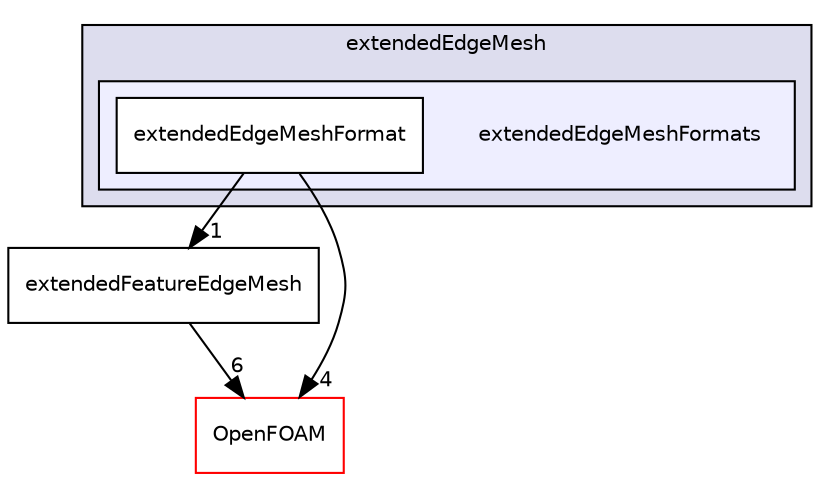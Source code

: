 digraph "src/meshTools/edgeMesh/extendedEdgeMesh/extendedEdgeMeshFormats" {
  bgcolor=transparent;
  compound=true
  node [ fontsize="10", fontname="Helvetica"];
  edge [ labelfontsize="10", labelfontname="Helvetica"];
  subgraph clusterdir_133a5f0ac9b4d6a67a68529a4e9da489 {
    graph [ bgcolor="#ddddee", pencolor="black", label="extendedEdgeMesh" fontname="Helvetica", fontsize="10", URL="dir_133a5f0ac9b4d6a67a68529a4e9da489.html"]
  subgraph clusterdir_33f0d9b0d8d0d224de31645a8017713e {
    graph [ bgcolor="#eeeeff", pencolor="black", label="" URL="dir_33f0d9b0d8d0d224de31645a8017713e.html"];
    dir_33f0d9b0d8d0d224de31645a8017713e [shape=plaintext label="extendedEdgeMeshFormats"];
    dir_30efd0b420ed5736f51d86cc71ca459b [shape=box label="extendedEdgeMeshFormat" color="black" fillcolor="white" style="filled" URL="dir_30efd0b420ed5736f51d86cc71ca459b.html"];
  }
  }
  dir_3bd7e9485aee7bab5936f0266446f7de [shape=box label="extendedFeatureEdgeMesh" URL="dir_3bd7e9485aee7bab5936f0266446f7de.html"];
  dir_c5473ff19b20e6ec4dfe5c310b3778a8 [shape=box label="OpenFOAM" color="red" URL="dir_c5473ff19b20e6ec4dfe5c310b3778a8.html"];
  dir_3bd7e9485aee7bab5936f0266446f7de->dir_c5473ff19b20e6ec4dfe5c310b3778a8 [headlabel="6", labeldistance=1.5 headhref="dir_002006_002151.html"];
  dir_30efd0b420ed5736f51d86cc71ca459b->dir_3bd7e9485aee7bab5936f0266446f7de [headlabel="1", labeldistance=1.5 headhref="dir_002005_002006.html"];
  dir_30efd0b420ed5736f51d86cc71ca459b->dir_c5473ff19b20e6ec4dfe5c310b3778a8 [headlabel="4", labeldistance=1.5 headhref="dir_002005_002151.html"];
}
